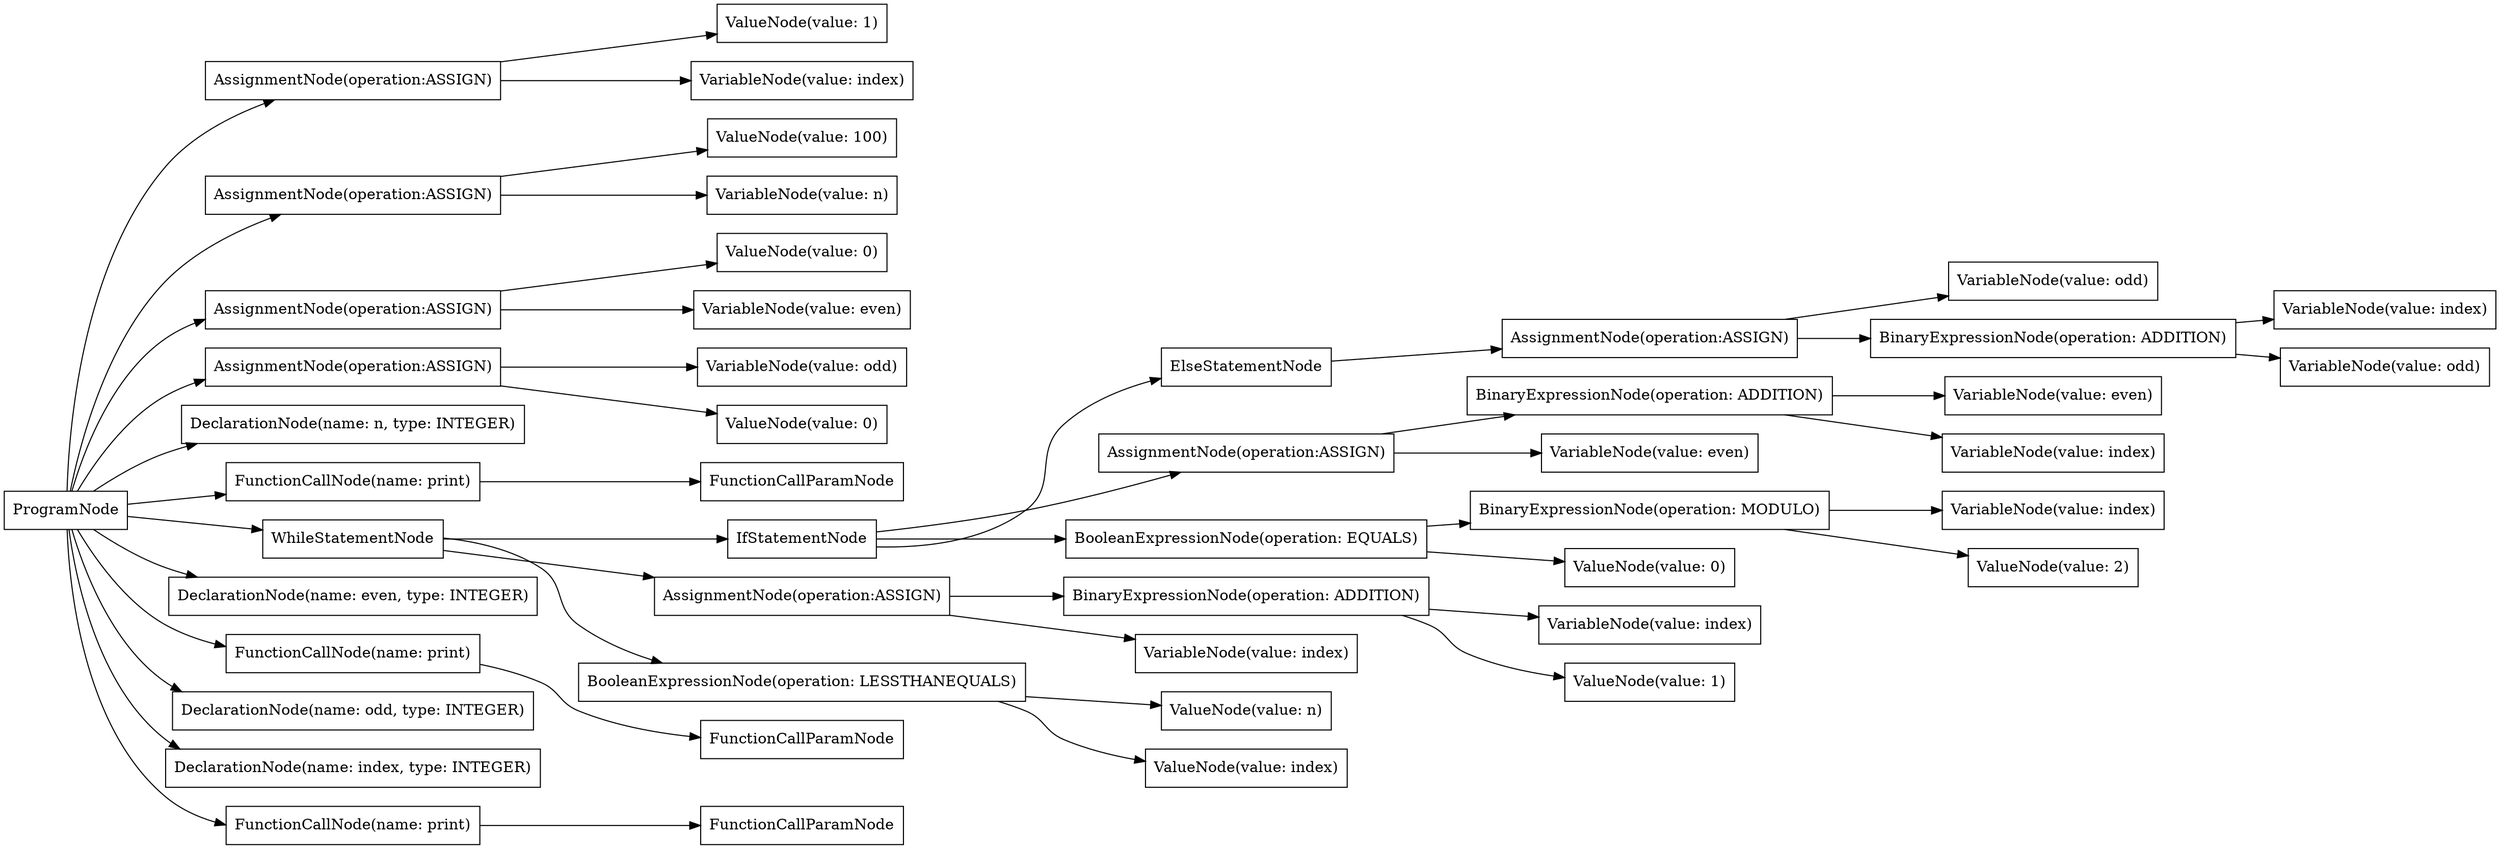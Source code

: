 digraph G {
rankdir=LR
"25e5d9e1-f41a-4d6b-bff0-b7e34dccb8a9" [label="VariableNode(value: odd)" shape="box"];
"1272caa5-401a-4de1-9aba-e83826838229" [label="ValueNode(value: n)" shape="box"];
"ae4a49e1-6b0c-4aaa-b352-7b5e672dd9aa" [label="FunctionCallParamNode" shape="box"];
"bc51de99-a565-4999-8f15-531686595ee2" [label="ValueNode(value: index)" shape="box"];
"b62c2490-b9ee-48eb-bebc-eb315a0c01b7" [label="IfStatementNode" shape="box"];
"72470109-39cb-487a-b08e-592627bfadfc" [label="FunctionCallParamNode" shape="box"];
"4d3c10e8-c863-4d09-a17d-7495265c251f" [label="ValueNode(value: 0)" shape="box"];
"f2a3c3f4-2dbe-4389-be68-afd84e004cc5" [label="VariableNode(value: index)" shape="box"];
"82cf93cd-a087-4787-bcd5-0249cc3b8b33" [label="ValueNode(value: 0)" shape="box"];
"d268eeff-b4ea-4449-af24-ca7eae5559a2" [label="BinaryExpressionNode(operation: MODULO)" shape="box"];
"2b38a73a-c320-4699-b93b-297b892ab777" [label="ValueNode(value: 1)" shape="box"];
"2d1fe485-0fe0-427f-812b-e8ee62177270" [label="BinaryExpressionNode(operation: ADDITION)" shape="box"];
"69398281-ab04-47e6-8bf2-448604a42ba2" [label="VariableNode(value: even)" shape="box"];
"187fcc5e-cd9d-45d3-9b91-103845b85954" [label="BinaryExpressionNode(operation: ADDITION)" shape="box"];
"58f88c4c-19bb-4260-968b-5f44050a7f80" [label="ElseStatementNode" shape="box"];
"4275b9de-ee35-4f1d-9496-5d9c01f48a57" [label="VariableNode(value: odd)" shape="box"];
"78fe3f00-c016-4a54-8a5c-33ed44311711" [label="AssignmentNode(operation:ASSIGN)" shape="box"];
"77f4f2b3-71c7-4c35-a973-5d336bb7e1ef" [label="AssignmentNode(operation:ASSIGN)" shape="box"];
"ad34f831-acce-41da-8bbd-030f8d0a5607" [label="AssignmentNode(operation:ASSIGN)" shape="box"];
"3de290cb-f347-4624-a0ac-9253783cd8bd" [label="AssignmentNode(operation:ASSIGN)" shape="box"];
"bfd52fed-82a7-4327-a989-941f8dc7a05c" [label="ValueNode(value: 0)" shape="box"];
"20417505-759a-4877-9907-ba034b5cad48" [label="AssignmentNode(operation:ASSIGN)" shape="box"];
"4e885e75-2061-4bf1-a2dd-cf101734d328" [label="VariableNode(value: index)" shape="box"];
"b70c4f59-73f7-4e89-a407-1f5671963fd1" [label="BinaryExpressionNode(operation: ADDITION)" shape="box"];
"d3ef2389-1730-4a1a-831d-fd12ed72d370" [label="AssignmentNode(operation:ASSIGN)" shape="box"];
"3a497de4-c0e0-4442-b95e-c6d086415581" [label="VariableNode(value: even)" shape="box"];
"61cfbd83-e0ac-4566-8366-d5ee27b3eafe" [label="VariableNode(value: index)" shape="box"];
"447cc965-6cab-45a0-8ca3-ee3beff767b8" [label="DeclarationNode(name: n, type: INTEGER)" shape="box"];
"fdf787fb-5003-49ff-95a3-57089627cf39" [label="BooleanExpressionNode(operation: EQUALS)" shape="box"];
"993d9786-42b7-449a-bb3a-58a2d63652ff" [label="ProgramNode" shape="box"];
"90b8c4e6-1944-424b-888a-0a5f2992ba51" [label="VariableNode(value: index)" shape="box"];
"79af46f8-4c65-4e3e-8a1f-1865a49d4227" [label="FunctionCallNode(name: print)" shape="box"];
"36349c47-7158-46bd-a059-024ebc8d7541" [label="WhileStatementNode" shape="box"];
"e332a2f4-61fc-4dd1-9193-faf121cac40c" [label="ValueNode(value: 100)" shape="box"];
"f8c04db6-d21b-497c-8cd3-1dfb4cfca317" [label="VariableNode(value: n)" shape="box"];
"5c136b4a-b700-4387-bb5f-5b8ee736876e" [label="VariableNode(value: index)" shape="box"];
"3dc01a1a-0bb4-4497-85d9-67c05ac5b57c" [label="DeclarationNode(name: even, type: INTEGER)" shape="box"];
"bba36091-8895-4b9d-a0a8-0f587d373ca7" [label="ValueNode(value: 2)" shape="box"];
"857ac51d-127d-4e3d-a1e1-a73232b3331d" [label="ValueNode(value: 1)" shape="box"];
"53d08f19-4608-4365-a871-f50e685519d5" [label="VariableNode(value: even)" shape="box"];
"a3add8bf-ae59-4e91-87e5-69af5f5397a2" [label="VariableNode(value: index)" shape="box"];
"638f32c5-c499-47a5-b4cb-4db7e8a67148" [label="VariableNode(value: odd)" shape="box"];
"45b88534-4fae-4081-87f8-ed74700a11c2" [label="FunctionCallNode(name: print)" shape="box"];
"c28b7f57-2980-467a-8808-d7ed64679e4e" [label="DeclarationNode(name: odd, type: INTEGER)" shape="box"];
"afe51b6d-c573-454d-a5fe-2090bbb74305" [label="DeclarationNode(name: index, type: INTEGER)" shape="box"];
"4447cec4-bee2-4441-b895-971c01d2250c" [label="AssignmentNode(operation:ASSIGN)" shape="box"];
"03de56e6-ae29-49ed-9f6e-7b52877fafc6" [label="BooleanExpressionNode(operation: LESSTHANEQUALS)" shape="box"];
"c2d0f217-c48e-471f-9a2a-0ab403a9709a" [label="FunctionCallParamNode" shape="box"];
"e982b551-a8b6-472e-8563-0f52d2faacff" [label="FunctionCallNode(name: print)" shape="box"];
"993d9786-42b7-449a-bb3a-58a2d63652ff" -> "447cc965-6cab-45a0-8ca3-ee3beff767b8";
"993d9786-42b7-449a-bb3a-58a2d63652ff" -> "c28b7f57-2980-467a-8808-d7ed64679e4e";
"993d9786-42b7-449a-bb3a-58a2d63652ff" -> "3dc01a1a-0bb4-4497-85d9-67c05ac5b57c";
"993d9786-42b7-449a-bb3a-58a2d63652ff" -> "afe51b6d-c573-454d-a5fe-2090bbb74305";
"993d9786-42b7-449a-bb3a-58a2d63652ff" -> "ad34f831-acce-41da-8bbd-030f8d0a5607";
"ad34f831-acce-41da-8bbd-030f8d0a5607" -> "f8c04db6-d21b-497c-8cd3-1dfb4cfca317";
"ad34f831-acce-41da-8bbd-030f8d0a5607" -> "e332a2f4-61fc-4dd1-9193-faf121cac40c";
"993d9786-42b7-449a-bb3a-58a2d63652ff" -> "d3ef2389-1730-4a1a-831d-fd12ed72d370";
"d3ef2389-1730-4a1a-831d-fd12ed72d370" -> "25e5d9e1-f41a-4d6b-bff0-b7e34dccb8a9";
"d3ef2389-1730-4a1a-831d-fd12ed72d370" -> "82cf93cd-a087-4787-bcd5-0249cc3b8b33";
"993d9786-42b7-449a-bb3a-58a2d63652ff" -> "20417505-759a-4877-9907-ba034b5cad48";
"20417505-759a-4877-9907-ba034b5cad48" -> "69398281-ab04-47e6-8bf2-448604a42ba2";
"20417505-759a-4877-9907-ba034b5cad48" -> "4d3c10e8-c863-4d09-a17d-7495265c251f";
"993d9786-42b7-449a-bb3a-58a2d63652ff" -> "78fe3f00-c016-4a54-8a5c-33ed44311711";
"78fe3f00-c016-4a54-8a5c-33ed44311711" -> "5c136b4a-b700-4387-bb5f-5b8ee736876e";
"78fe3f00-c016-4a54-8a5c-33ed44311711" -> "2b38a73a-c320-4699-b93b-297b892ab777";
"993d9786-42b7-449a-bb3a-58a2d63652ff" -> "36349c47-7158-46bd-a059-024ebc8d7541";
"36349c47-7158-46bd-a059-024ebc8d7541" -> "03de56e6-ae29-49ed-9f6e-7b52877fafc6";
"03de56e6-ae29-49ed-9f6e-7b52877fafc6" -> "bc51de99-a565-4999-8f15-531686595ee2";
"03de56e6-ae29-49ed-9f6e-7b52877fafc6" -> "1272caa5-401a-4de1-9aba-e83826838229";
"36349c47-7158-46bd-a059-024ebc8d7541" -> "b62c2490-b9ee-48eb-bebc-eb315a0c01b7";
"b62c2490-b9ee-48eb-bebc-eb315a0c01b7" -> "fdf787fb-5003-49ff-95a3-57089627cf39";
"fdf787fb-5003-49ff-95a3-57089627cf39" -> "d268eeff-b4ea-4449-af24-ca7eae5559a2";
"d268eeff-b4ea-4449-af24-ca7eae5559a2" -> "61cfbd83-e0ac-4566-8366-d5ee27b3eafe";
"d268eeff-b4ea-4449-af24-ca7eae5559a2" -> "bba36091-8895-4b9d-a0a8-0f587d373ca7";
"fdf787fb-5003-49ff-95a3-57089627cf39" -> "bfd52fed-82a7-4327-a989-941f8dc7a05c";
"b62c2490-b9ee-48eb-bebc-eb315a0c01b7" -> "3de290cb-f347-4624-a0ac-9253783cd8bd";
"3de290cb-f347-4624-a0ac-9253783cd8bd" -> "53d08f19-4608-4365-a871-f50e685519d5";
"3de290cb-f347-4624-a0ac-9253783cd8bd" -> "187fcc5e-cd9d-45d3-9b91-103845b85954";
"187fcc5e-cd9d-45d3-9b91-103845b85954" -> "3a497de4-c0e0-4442-b95e-c6d086415581";
"187fcc5e-cd9d-45d3-9b91-103845b85954" -> "a3add8bf-ae59-4e91-87e5-69af5f5397a2";
"b62c2490-b9ee-48eb-bebc-eb315a0c01b7" -> "58f88c4c-19bb-4260-968b-5f44050a7f80";
"58f88c4c-19bb-4260-968b-5f44050a7f80" -> "4447cec4-bee2-4441-b895-971c01d2250c";
"4447cec4-bee2-4441-b895-971c01d2250c" -> "4275b9de-ee35-4f1d-9496-5d9c01f48a57";
"4447cec4-bee2-4441-b895-971c01d2250c" -> "b70c4f59-73f7-4e89-a407-1f5671963fd1";
"b70c4f59-73f7-4e89-a407-1f5671963fd1" -> "638f32c5-c499-47a5-b4cb-4db7e8a67148";
"b70c4f59-73f7-4e89-a407-1f5671963fd1" -> "4e885e75-2061-4bf1-a2dd-cf101734d328";
"36349c47-7158-46bd-a059-024ebc8d7541" -> "77f4f2b3-71c7-4c35-a973-5d336bb7e1ef";
"77f4f2b3-71c7-4c35-a973-5d336bb7e1ef" -> "90b8c4e6-1944-424b-888a-0a5f2992ba51";
"77f4f2b3-71c7-4c35-a973-5d336bb7e1ef" -> "2d1fe485-0fe0-427f-812b-e8ee62177270";
"2d1fe485-0fe0-427f-812b-e8ee62177270" -> "f2a3c3f4-2dbe-4389-be68-afd84e004cc5";
"2d1fe485-0fe0-427f-812b-e8ee62177270" -> "857ac51d-127d-4e3d-a1e1-a73232b3331d";
"993d9786-42b7-449a-bb3a-58a2d63652ff" -> "79af46f8-4c65-4e3e-8a1f-1865a49d4227";
"79af46f8-4c65-4e3e-8a1f-1865a49d4227" -> "ae4a49e1-6b0c-4aaa-b352-7b5e672dd9aa";
"993d9786-42b7-449a-bb3a-58a2d63652ff" -> "e982b551-a8b6-472e-8563-0f52d2faacff";
"e982b551-a8b6-472e-8563-0f52d2faacff" -> "c2d0f217-c48e-471f-9a2a-0ab403a9709a";
"993d9786-42b7-449a-bb3a-58a2d63652ff" -> "45b88534-4fae-4081-87f8-ed74700a11c2";
"45b88534-4fae-4081-87f8-ed74700a11c2" -> "72470109-39cb-487a-b08e-592627bfadfc";
}